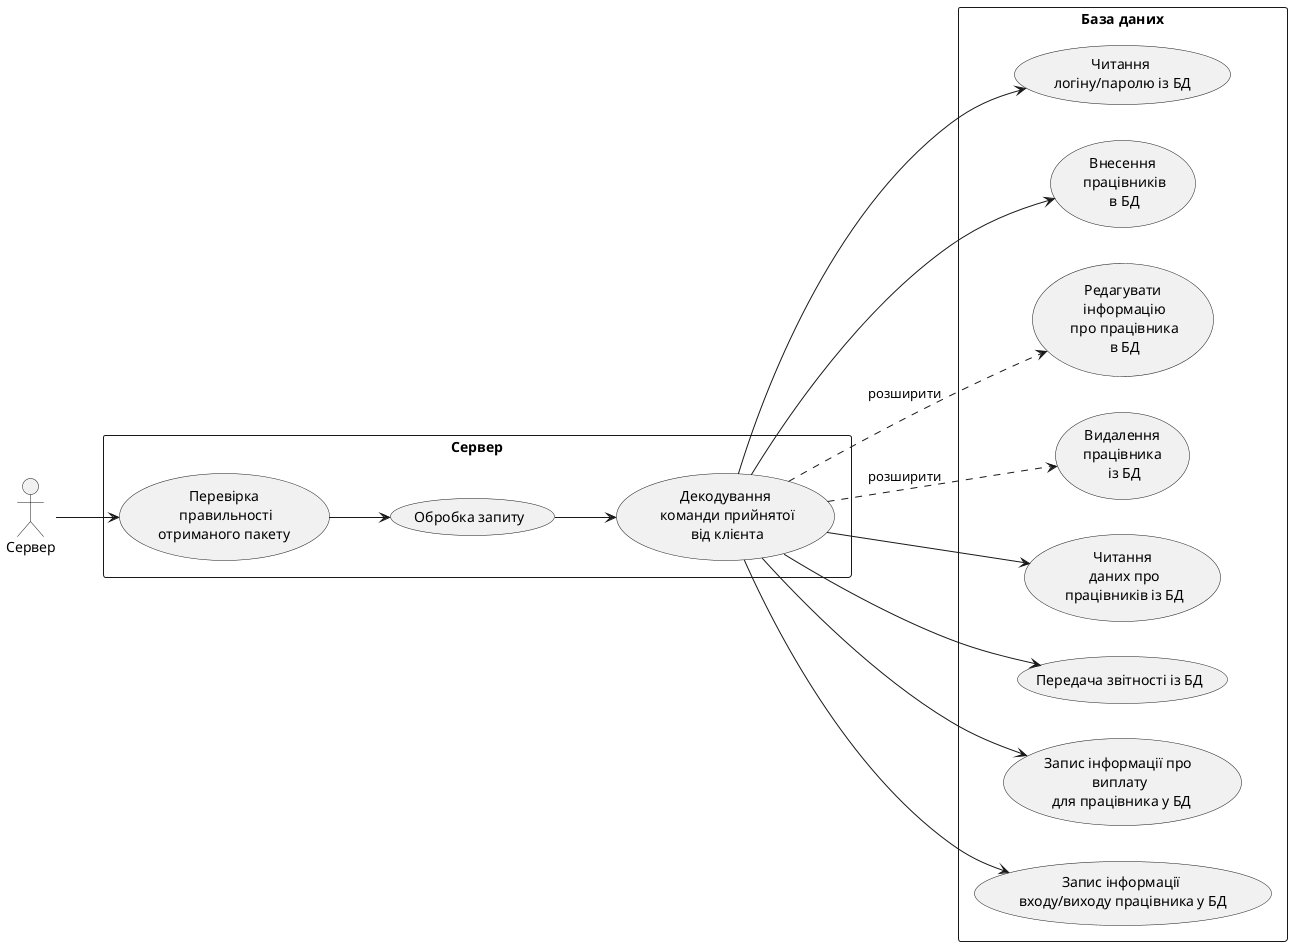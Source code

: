 @startuml
left to right direction

actor "Сервер" as server 
rectangle "Сервер" {
  usecase "Обробка запиту" as UC1
  usecase "Перевірка\n правильності\nотриманого пакету" as UC2
  usecase "Декодування\n команди прийнятої\n від клієнта" as UC3

}

rectangle "База даних"{
    usecase "Читання \nлогіну/паролю із БД"  as BD1
    usecase "Внесення\n працівників\n в БД"  as BD2
    usecase "Редагувати\n інформацію\n про працівника\n в БД"  as BD3
    usecase "Видалення\nпрацівника\n із БД"  as BD4
    usecase "Читання\n даних про\n працівників із БД"  as BD5
    usecase "Передача звітності із БД"  as BD6
    usecase "Запис інформації про \nвиплату\n для працівника у БД" as BD7
    usecase "Запис інформації \nвходу/виходу працівника у БД"as BD8
}

server -->  UC2
UC2 --> UC1
UC1   --> UC3

UC3  -->  BD1
UC3  -->  BD2
UC3  .->  BD3 : розширити
UC3  .->  BD4 : розширити

UC3  -->  BD5
UC3  -->  BD6
UC3 -->   BD7
UC3 -->   BD8

@endum